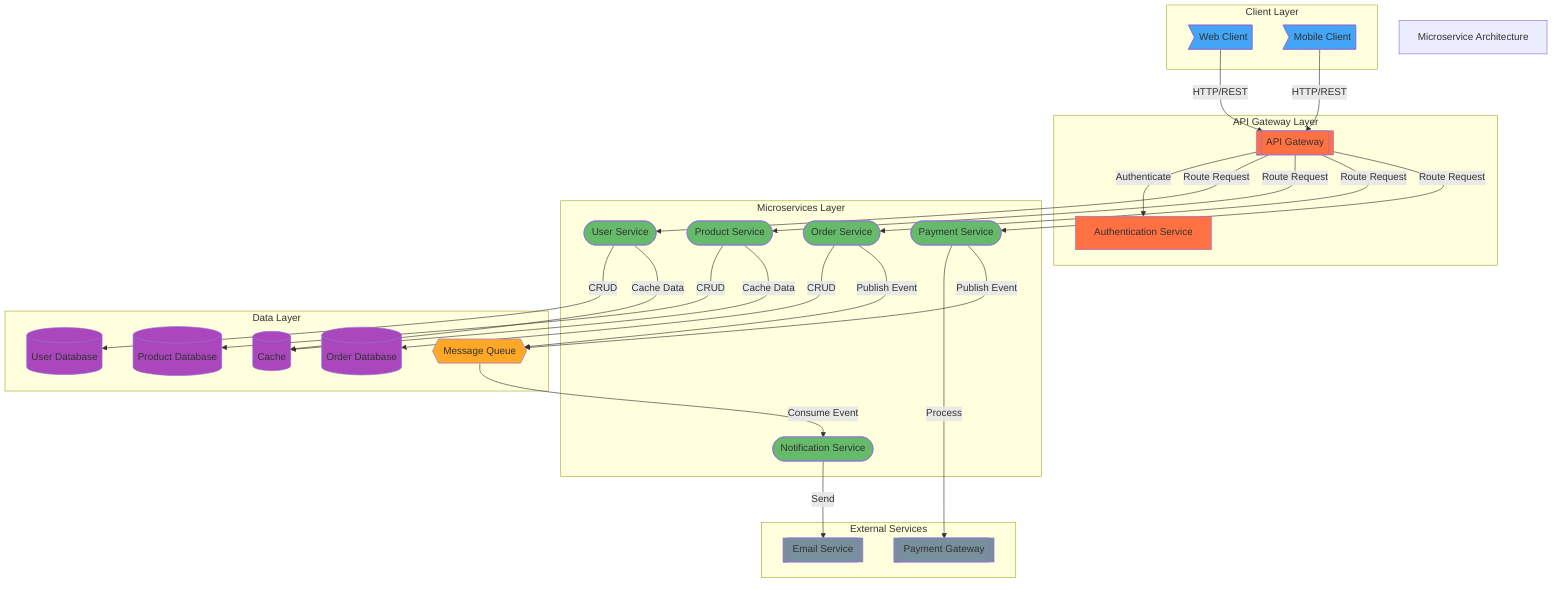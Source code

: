 flowchart TD
    title["Microservice Architecture"]
    
    %% Define clusters for different architectural layers
    subgraph client_layer["Client Layer"]
        web_client>"Web Client"]
        mobile_client>"Mobile Client"]
    end
    
    subgraph api_layer["API Gateway Layer"]
        api_gateway[["API Gateway"]]
        auth_service["Authentication Service"]
    end
    
    subgraph service_layer["Microservices Layer"]
        user_service(["User Service"])
        product_service(["Product Service"])
        order_service(["Order Service"])
        payment_service(["Payment Service"])
        notification_service(["Notification Service"])
    end
    
    subgraph data_layer["Data Layer"]
        user_db[("User Database")]
        product_db[("Product Database")]
        order_db[("Order Database")]
        message_queue{{"Message Queue"}}
        cache_service[("Cache")]
    end
    
    subgraph external["External Services"]
        payment_gateway[["Payment Gateway"]]
        email_service[["Email Service"]]
    end
    
    %% Define connections between components
    web_client -->|"HTTP/REST"| api_gateway
    mobile_client -->|"HTTP/REST"| api_gateway
    
    api_gateway -->|"Authenticate"| auth_service
    api_gateway -->|"Route Request"| user_service
    api_gateway -->|"Route Request"| product_service
    api_gateway -->|"Route Request"| order_service
    api_gateway -->|"Route Request"| payment_service
    
    user_service -->|"CRUD"| user_db
    product_service -->|"CRUD"| product_db
    order_service -->|"CRUD"| order_db
    order_service -->|"Publish Event"| message_queue
    
    payment_service -->|"Process"| payment_gateway
    payment_service -->|"Publish Event"| message_queue
    
    message_queue -->|"Consume Event"| notification_service
    notification_service -->|"Send"| email_service
    
    user_service -->|"Cache Data"| cache_service
    product_service -->|"Cache Data"| cache_service
    
    %% Apply styling
    style web_client fill:#42A5F5
    style mobile_client fill:#42A5F5
    style api_gateway fill:#FF7043
    style auth_service fill:#FF7043
    style user_service fill:#66BB6A
    style product_service fill:#66BB6A
    style order_service fill:#66BB6A
    style payment_service fill:#66BB6A
    style notification_service fill:#66BB6A
    style user_db fill:#AB47BC
    style product_db fill:#AB47BC
    style order_db fill:#AB47BC
    style cache_service fill:#AB47BC
    style message_queue fill:#FFA726
    style payment_gateway fill:#78909C
    style email_service fill:#78909C